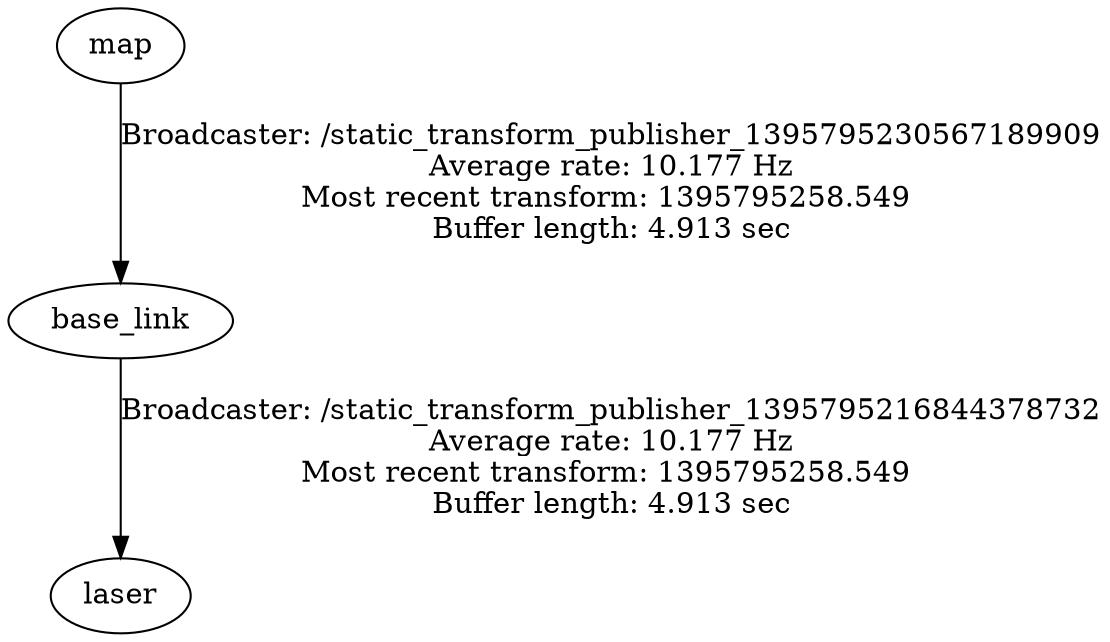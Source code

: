 digraph G {
"map" -> "base_link"[label="Broadcaster: /static_transform_publisher_1395795230567189909\nAverage rate: 10.177 Hz\nMost recent transform: 1395795258.549 \nBuffer length: 4.913 sec\n"];
"base_link" -> "laser"[label="Broadcaster: /static_transform_publisher_1395795216844378732\nAverage rate: 10.177 Hz\nMost recent transform: 1395795258.549 \nBuffer length: 4.913 sec\n"];
}